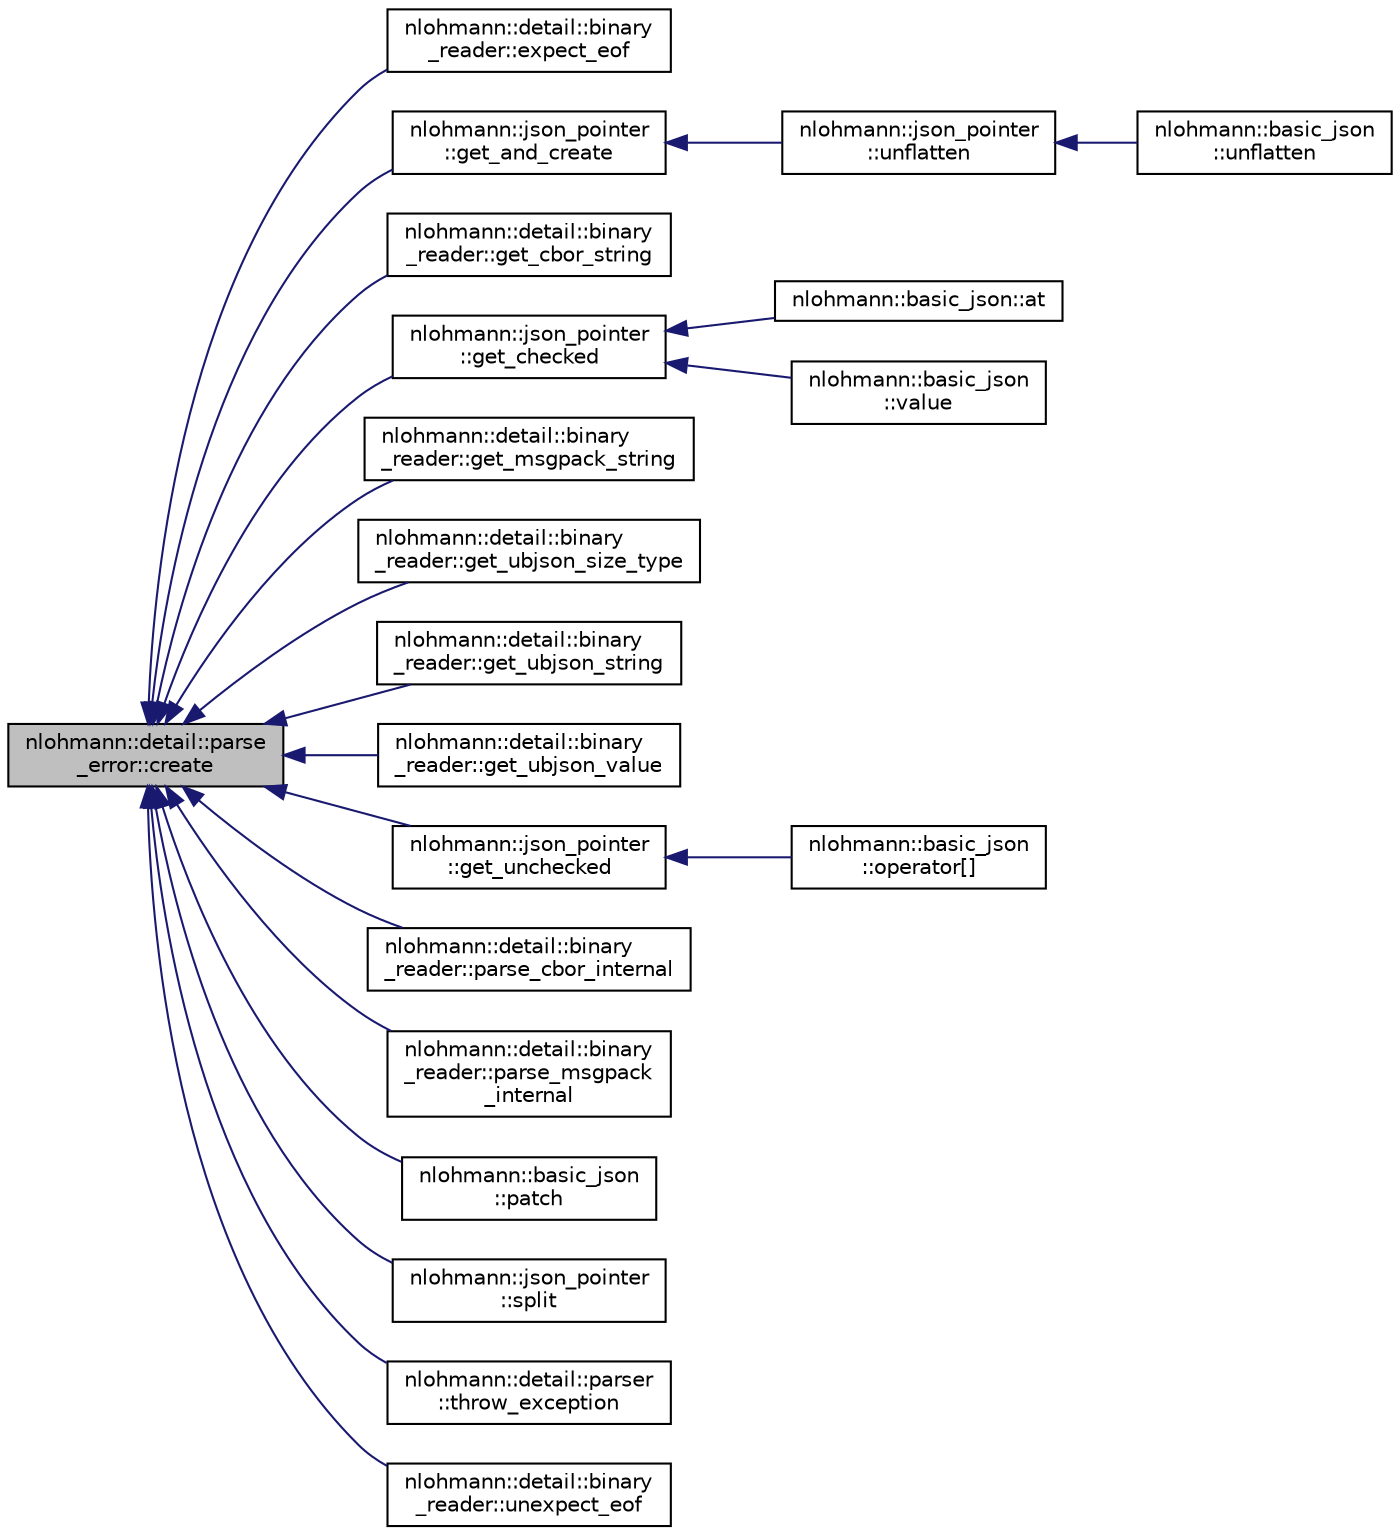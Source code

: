 digraph "nlohmann::detail::parse_error::create"
{
 // INTERACTIVE_SVG=YES
  edge [fontname="Helvetica",fontsize="10",labelfontname="Helvetica",labelfontsize="10"];
  node [fontname="Helvetica",fontsize="10",shape=record];
  rankdir="LR";
  Node4 [label="nlohmann::detail::parse\l_error::create",height=0.2,width=0.4,color="black", fillcolor="grey75", style="filled", fontcolor="black"];
  Node4 -> Node5 [dir="back",color="midnightblue",fontsize="10",style="solid",fontname="Helvetica"];
  Node5 [label="nlohmann::detail::binary\l_reader::expect_eof",height=0.2,width=0.4,color="black", fillcolor="white", style="filled",URL="$classnlohmann_1_1detail_1_1binary__reader.html#ad0eebfcfd82778a76e1ae72dec49c25f",tooltip="throw if end of input is not reached "];
  Node4 -> Node6 [dir="back",color="midnightblue",fontsize="10",style="solid",fontname="Helvetica"];
  Node6 [label="nlohmann::json_pointer\l::get_and_create",height=0.2,width=0.4,color="black", fillcolor="white", style="filled",URL="$classnlohmann_1_1json__pointer.html#a583c726016f440ffe65553935c101ff5",tooltip="create and return a reference to the pointed to value "];
  Node6 -> Node7 [dir="back",color="midnightblue",fontsize="10",style="solid",fontname="Helvetica"];
  Node7 [label="nlohmann::json_pointer\l::unflatten",height=0.2,width=0.4,color="black", fillcolor="white", style="filled",URL="$classnlohmann_1_1json__pointer.html#a920065221e3c81676c3211c100d024a7"];
  Node7 -> Node8 [dir="back",color="midnightblue",fontsize="10",style="solid",fontname="Helvetica"];
  Node8 [label="nlohmann::basic_json\l::unflatten",height=0.2,width=0.4,color="black", fillcolor="white", style="filled",URL="$classnlohmann_1_1basic__json.html#a74fa3ab2003f2f6f2b69deaafed9126d",tooltip="unflatten a previously flattened JSON value "];
  Node4 -> Node9 [dir="back",color="midnightblue",fontsize="10",style="solid",fontname="Helvetica"];
  Node9 [label="nlohmann::detail::binary\l_reader::get_cbor_string",height=0.2,width=0.4,color="black", fillcolor="white", style="filled",URL="$classnlohmann_1_1detail_1_1binary__reader.html#ac626ec37d1724d9d36d918c6361f8e57",tooltip="reads a CBOR string "];
  Node4 -> Node10 [dir="back",color="midnightblue",fontsize="10",style="solid",fontname="Helvetica"];
  Node10 [label="nlohmann::json_pointer\l::get_checked",height=0.2,width=0.4,color="black", fillcolor="white", style="filled",URL="$classnlohmann_1_1json__pointer.html#a366d68a67e40d86676d3bdb52e167294"];
  Node10 -> Node11 [dir="back",color="midnightblue",fontsize="10",style="solid",fontname="Helvetica"];
  Node11 [label="nlohmann::basic_json::at",height=0.2,width=0.4,color="black", fillcolor="white", style="filled",URL="$classnlohmann_1_1basic__json.html#a8ab61397c10f18b305520da7073b2b45",tooltip="access specified element via JSON Pointer "];
  Node10 -> Node12 [dir="back",color="midnightblue",fontsize="10",style="solid",fontname="Helvetica"];
  Node12 [label="nlohmann::basic_json\l::value",height=0.2,width=0.4,color="black", fillcolor="white", style="filled",URL="$classnlohmann_1_1basic__json.html#a671aea68432ecb28770bbc482918f023",tooltip="access specified object element via JSON Pointer with default value "];
  Node4 -> Node13 [dir="back",color="midnightblue",fontsize="10",style="solid",fontname="Helvetica"];
  Node13 [label="nlohmann::detail::binary\l_reader::get_msgpack_string",height=0.2,width=0.4,color="black", fillcolor="white", style="filled",URL="$classnlohmann_1_1detail_1_1binary__reader.html#aca08d17b5a8230eb6738628934b3b5a5",tooltip="reads a MessagePack string "];
  Node4 -> Node14 [dir="back",color="midnightblue",fontsize="10",style="solid",fontname="Helvetica"];
  Node14 [label="nlohmann::detail::binary\l_reader::get_ubjson_size_type",height=0.2,width=0.4,color="black", fillcolor="white", style="filled",URL="$classnlohmann_1_1detail_1_1binary__reader.html#a480aae640bb92a7432c0f758081a2cc7",tooltip="determine the type and size for a container "];
  Node4 -> Node15 [dir="back",color="midnightblue",fontsize="10",style="solid",fontname="Helvetica"];
  Node15 [label="nlohmann::detail::binary\l_reader::get_ubjson_string",height=0.2,width=0.4,color="black", fillcolor="white", style="filled",URL="$classnlohmann_1_1detail_1_1binary__reader.html#ae4097317b979174cc366b076bb879814",tooltip="reads a UBJSON string "];
  Node4 -> Node16 [dir="back",color="midnightblue",fontsize="10",style="solid",fontname="Helvetica"];
  Node16 [label="nlohmann::detail::binary\l_reader::get_ubjson_value",height=0.2,width=0.4,color="black", fillcolor="white", style="filled",URL="$classnlohmann_1_1detail_1_1binary__reader.html#ad8507c0dd14bbddc76c7937c0305a15a"];
  Node4 -> Node17 [dir="back",color="midnightblue",fontsize="10",style="solid",fontname="Helvetica"];
  Node17 [label="nlohmann::json_pointer\l::get_unchecked",height=0.2,width=0.4,color="black", fillcolor="white", style="filled",URL="$classnlohmann_1_1json__pointer.html#a577512ee6b7f030e8872b4d29fa5c3e5",tooltip="return a reference to the pointed to value "];
  Node17 -> Node18 [dir="back",color="midnightblue",fontsize="10",style="solid",fontname="Helvetica"];
  Node18 [label="nlohmann::basic_json\l::operator[]",height=0.2,width=0.4,color="black", fillcolor="white", style="filled",URL="$classnlohmann_1_1basic__json.html#ac6946dffeb3be5aa173645f0467a44b3",tooltip="access specified element via JSON Pointer "];
  Node4 -> Node19 [dir="back",color="midnightblue",fontsize="10",style="solid",fontname="Helvetica"];
  Node19 [label="nlohmann::detail::binary\l_reader::parse_cbor_internal",height=0.2,width=0.4,color="black", fillcolor="white", style="filled",URL="$classnlohmann_1_1detail_1_1binary__reader.html#a0d919ee892fbbeedb27ff95c4e4010e1"];
  Node4 -> Node20 [dir="back",color="midnightblue",fontsize="10",style="solid",fontname="Helvetica"];
  Node20 [label="nlohmann::detail::binary\l_reader::parse_msgpack\l_internal",height=0.2,width=0.4,color="black", fillcolor="white", style="filled",URL="$classnlohmann_1_1detail_1_1binary__reader.html#ac6dc6270ddddd0aac65fe6cab53d7cc2"];
  Node4 -> Node21 [dir="back",color="midnightblue",fontsize="10",style="solid",fontname="Helvetica"];
  Node21 [label="nlohmann::basic_json\l::patch",height=0.2,width=0.4,color="black", fillcolor="white", style="filled",URL="$classnlohmann_1_1basic__json.html#a81e0c41a4a9dff4df2f6973f7f8b2a83",tooltip="applies a JSON patch "];
  Node4 -> Node22 [dir="back",color="midnightblue",fontsize="10",style="solid",fontname="Helvetica"];
  Node22 [label="nlohmann::json_pointer\l::split",height=0.2,width=0.4,color="black", fillcolor="white", style="filled",URL="$classnlohmann_1_1json__pointer.html#ae01c32c6a071c2e5198d5dfcce290e50",tooltip="split the string input to reference tokens "];
  Node4 -> Node23 [dir="back",color="midnightblue",fontsize="10",style="solid",fontname="Helvetica"];
  Node23 [label="nlohmann::detail::parser\l::throw_exception",height=0.2,width=0.4,color="black", fillcolor="white", style="filled",URL="$classnlohmann_1_1detail_1_1parser.html#a9ff5745f2ba313e795d6568bae6dddb8"];
  Node4 -> Node24 [dir="back",color="midnightblue",fontsize="10",style="solid",fontname="Helvetica"];
  Node24 [label="nlohmann::detail::binary\l_reader::unexpect_eof",height=0.2,width=0.4,color="black", fillcolor="white", style="filled",URL="$classnlohmann_1_1detail_1_1binary__reader.html#a1dfc55484af3a896c376b41cd99f3e15"];
}

